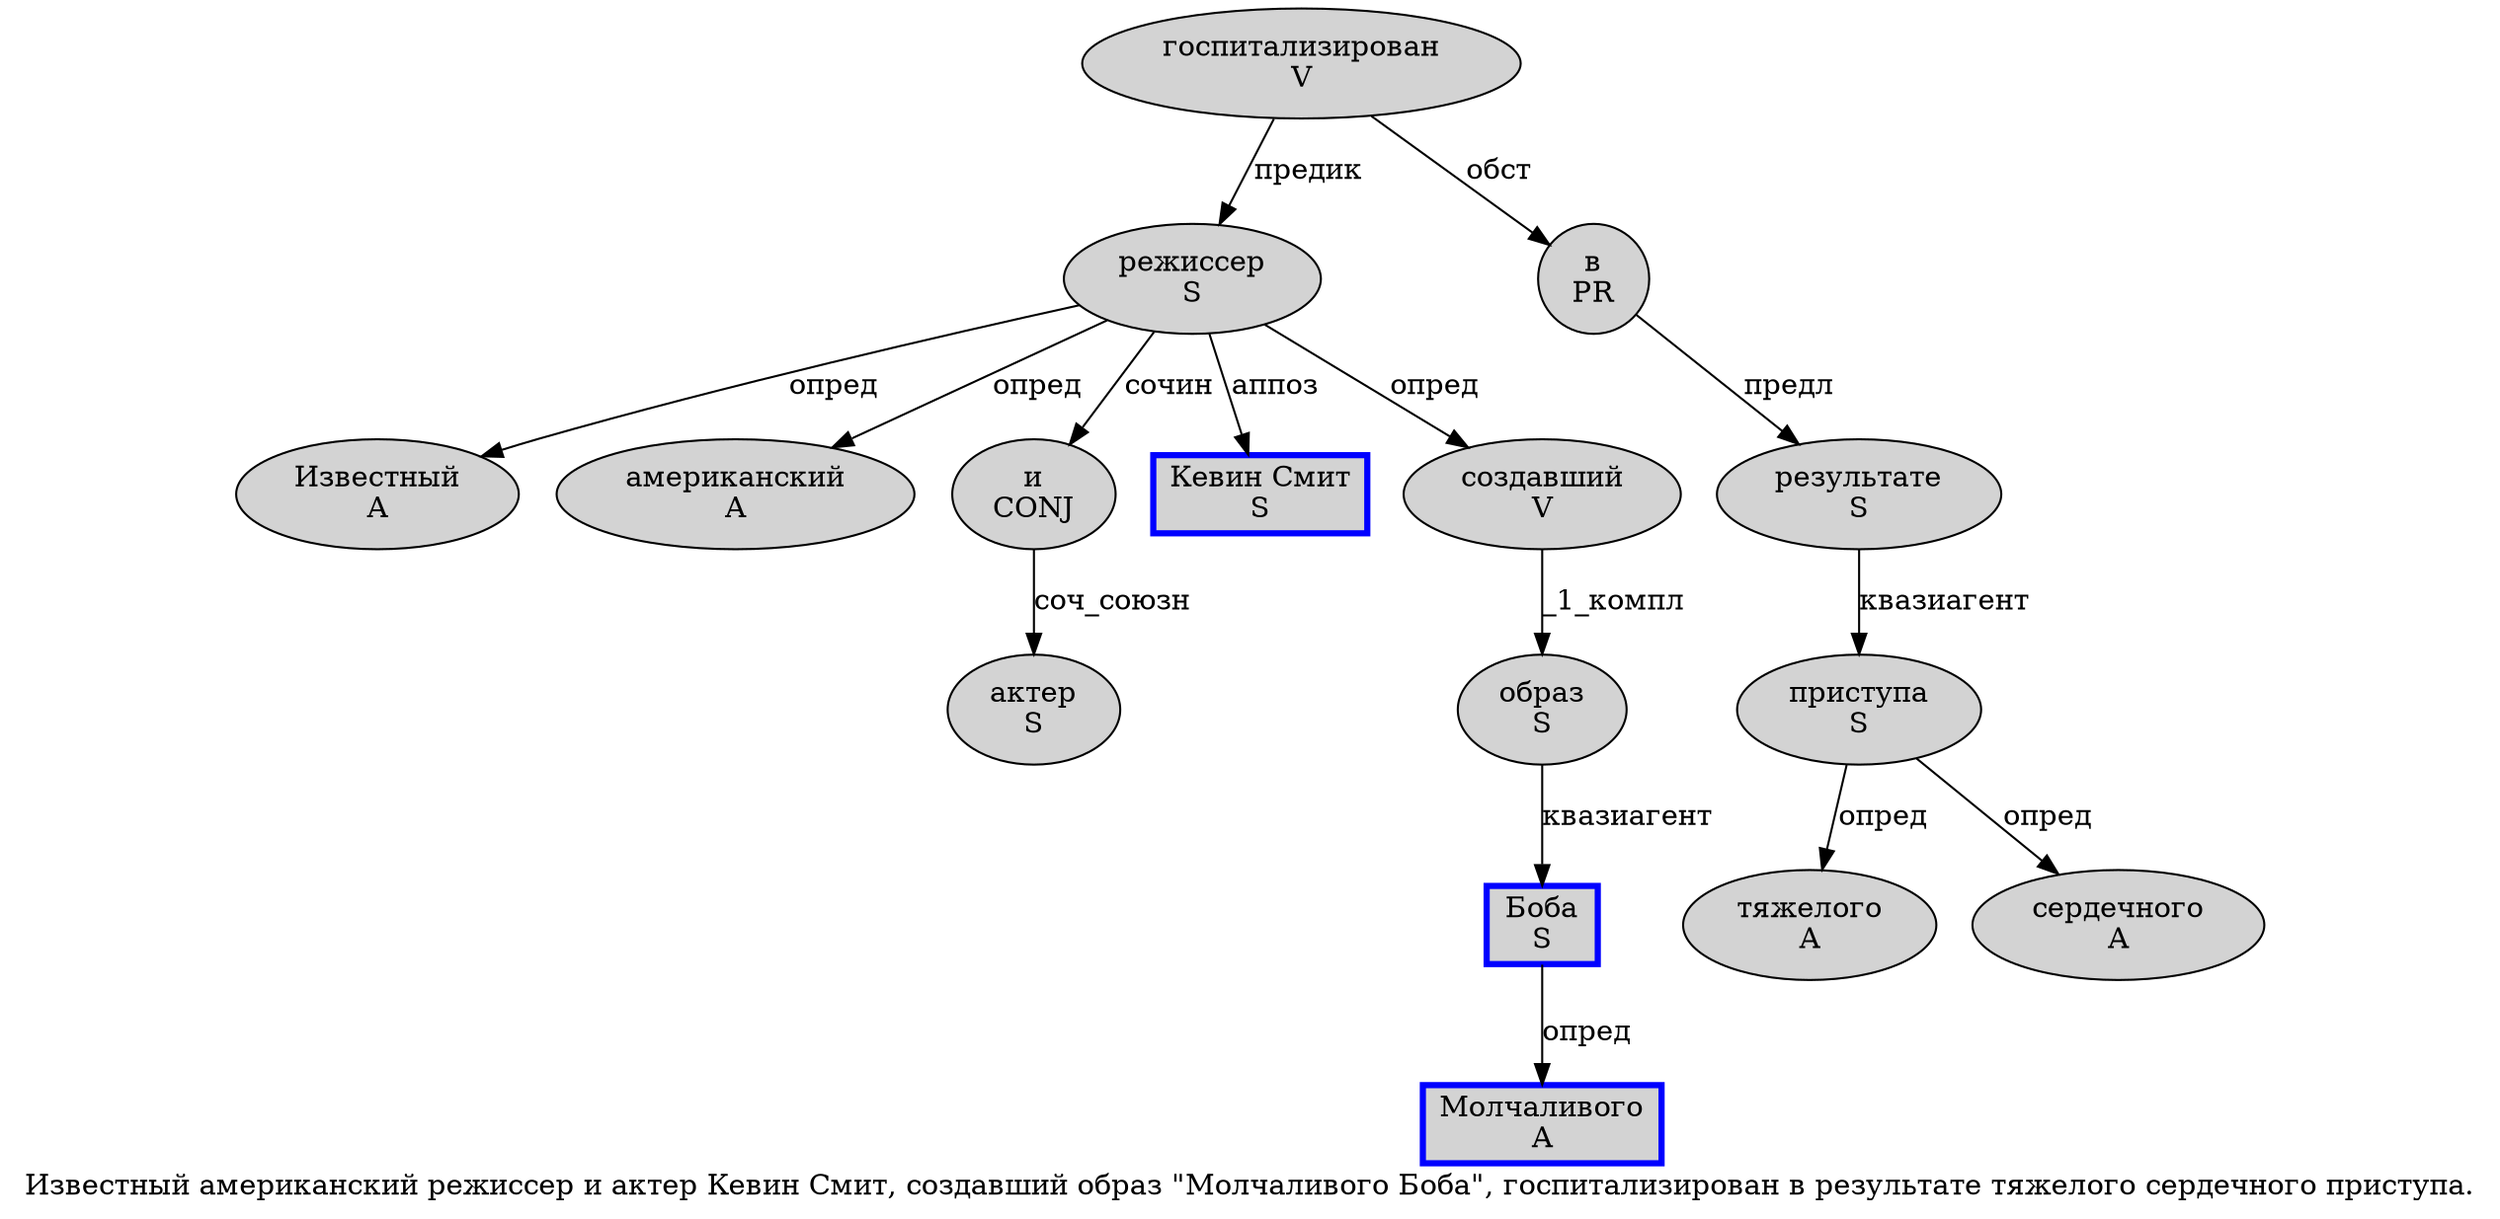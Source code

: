 digraph SENTENCE_1755 {
	graph [label="Известный американский режиссер и актер Кевин Смит, создавший образ \"Молчаливого Боба\", госпитализирован в результате тяжелого сердечного приступа."]
	node [style=filled]
		0 [label="Известный
A" color="" fillcolor=lightgray penwidth=1 shape=ellipse]
		1 [label="американский
A" color="" fillcolor=lightgray penwidth=1 shape=ellipse]
		2 [label="режиссер
S" color="" fillcolor=lightgray penwidth=1 shape=ellipse]
		3 [label="и
CONJ" color="" fillcolor=lightgray penwidth=1 shape=ellipse]
		4 [label="актер
S" color="" fillcolor=lightgray penwidth=1 shape=ellipse]
		5 [label="Кевин Смит
S" color=blue fillcolor=lightgray penwidth=3 shape=box]
		7 [label="создавший
V" color="" fillcolor=lightgray penwidth=1 shape=ellipse]
		8 [label="образ
S" color="" fillcolor=lightgray penwidth=1 shape=ellipse]
		10 [label="Молчаливого
A" color=blue fillcolor=lightgray penwidth=3 shape=box]
		11 [label="Боба
S" color=blue fillcolor=lightgray penwidth=3 shape=box]
		14 [label="госпитализирован
V" color="" fillcolor=lightgray penwidth=1 shape=ellipse]
		15 [label="в
PR" color="" fillcolor=lightgray penwidth=1 shape=ellipse]
		16 [label="результате
S" color="" fillcolor=lightgray penwidth=1 shape=ellipse]
		17 [label="тяжелого
A" color="" fillcolor=lightgray penwidth=1 shape=ellipse]
		18 [label="сердечного
A" color="" fillcolor=lightgray penwidth=1 shape=ellipse]
		19 [label="приступа
S" color="" fillcolor=lightgray penwidth=1 shape=ellipse]
			15 -> 16 [label="предл"]
			8 -> 11 [label="квазиагент"]
			16 -> 19 [label="квазиагент"]
			14 -> 2 [label="предик"]
			14 -> 15 [label="обст"]
			3 -> 4 [label="соч_союзн"]
			11 -> 10 [label="опред"]
			7 -> 8 [label="_1_компл"]
			19 -> 17 [label="опред"]
			19 -> 18 [label="опред"]
			2 -> 0 [label="опред"]
			2 -> 1 [label="опред"]
			2 -> 3 [label="сочин"]
			2 -> 5 [label="аппоз"]
			2 -> 7 [label="опред"]
}